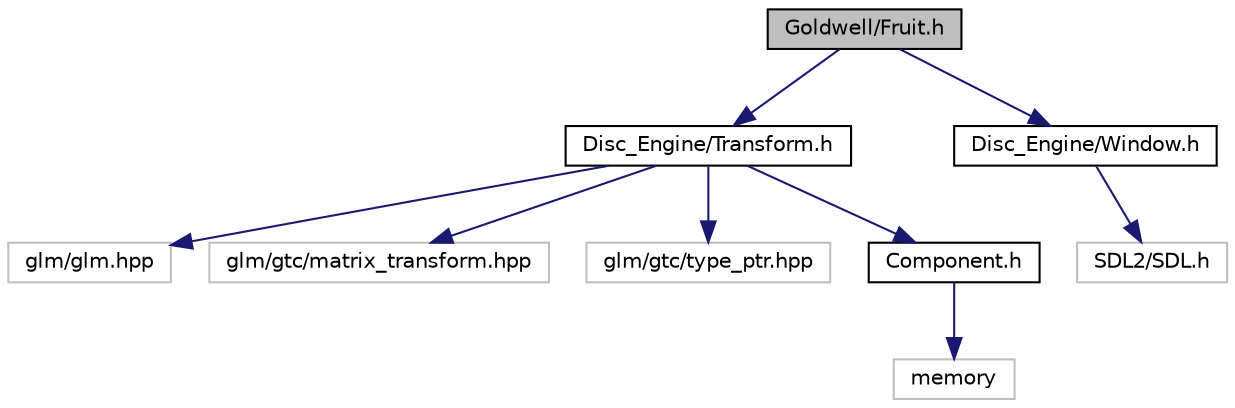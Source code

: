 digraph "Goldwell/Fruit.h"
{
  edge [fontname="Helvetica",fontsize="10",labelfontname="Helvetica",labelfontsize="10"];
  node [fontname="Helvetica",fontsize="10",shape=record];
  Node0 [label="Goldwell/Fruit.h",height=0.2,width=0.4,color="black", fillcolor="grey75", style="filled", fontcolor="black"];
  Node0 -> Node1 [color="midnightblue",fontsize="10",style="solid"];
  Node1 [label="Disc_Engine/Transform.h",height=0.2,width=0.4,color="black", fillcolor="white", style="filled",URL="$_transform_8h.html"];
  Node1 -> Node2 [color="midnightblue",fontsize="10",style="solid"];
  Node2 [label="glm/glm.hpp",height=0.2,width=0.4,color="grey75", fillcolor="white", style="filled"];
  Node1 -> Node3 [color="midnightblue",fontsize="10",style="solid"];
  Node3 [label="glm/gtc/matrix_transform.hpp",height=0.2,width=0.4,color="grey75", fillcolor="white", style="filled"];
  Node1 -> Node4 [color="midnightblue",fontsize="10",style="solid"];
  Node4 [label="glm/gtc/type_ptr.hpp",height=0.2,width=0.4,color="grey75", fillcolor="white", style="filled"];
  Node1 -> Node5 [color="midnightblue",fontsize="10",style="solid"];
  Node5 [label="Component.h",height=0.2,width=0.4,color="black", fillcolor="white", style="filled",URL="$_component_8h.html"];
  Node5 -> Node6 [color="midnightblue",fontsize="10",style="solid"];
  Node6 [label="memory",height=0.2,width=0.4,color="grey75", fillcolor="white", style="filled"];
  Node0 -> Node7 [color="midnightblue",fontsize="10",style="solid"];
  Node7 [label="Disc_Engine/Window.h",height=0.2,width=0.4,color="black", fillcolor="white", style="filled",URL="$_window_8h.html"];
  Node7 -> Node8 [color="midnightblue",fontsize="10",style="solid"];
  Node8 [label="SDL2/SDL.h",height=0.2,width=0.4,color="grey75", fillcolor="white", style="filled"];
}
